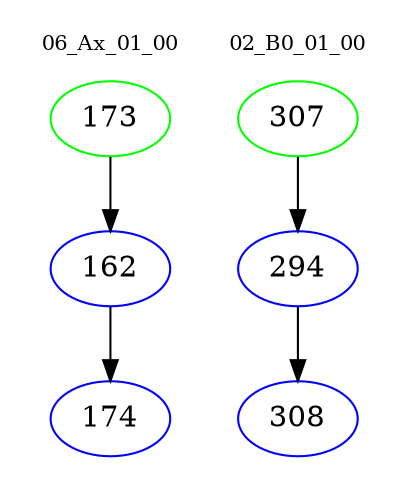 digraph{
subgraph cluster_0 {
color = white
label = "06_Ax_01_00";
fontsize=10;
T0_173 [label="173", color="green"]
T0_173 -> T0_162 [color="black"]
T0_162 [label="162", color="blue"]
T0_162 -> T0_174 [color="black"]
T0_174 [label="174", color="blue"]
}
subgraph cluster_1 {
color = white
label = "02_B0_01_00";
fontsize=10;
T1_307 [label="307", color="green"]
T1_307 -> T1_294 [color="black"]
T1_294 [label="294", color="blue"]
T1_294 -> T1_308 [color="black"]
T1_308 [label="308", color="blue"]
}
}
